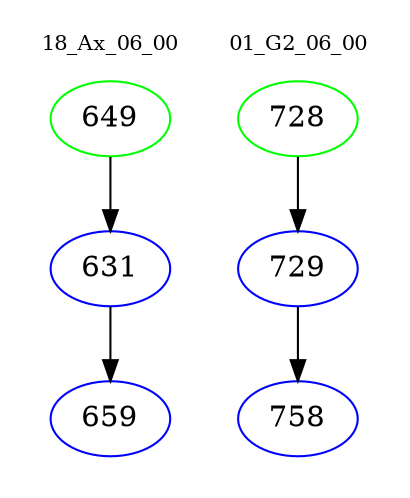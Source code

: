 digraph{
subgraph cluster_0 {
color = white
label = "18_Ax_06_00";
fontsize=10;
T0_649 [label="649", color="green"]
T0_649 -> T0_631 [color="black"]
T0_631 [label="631", color="blue"]
T0_631 -> T0_659 [color="black"]
T0_659 [label="659", color="blue"]
}
subgraph cluster_1 {
color = white
label = "01_G2_06_00";
fontsize=10;
T1_728 [label="728", color="green"]
T1_728 -> T1_729 [color="black"]
T1_729 [label="729", color="blue"]
T1_729 -> T1_758 [color="black"]
T1_758 [label="758", color="blue"]
}
}
